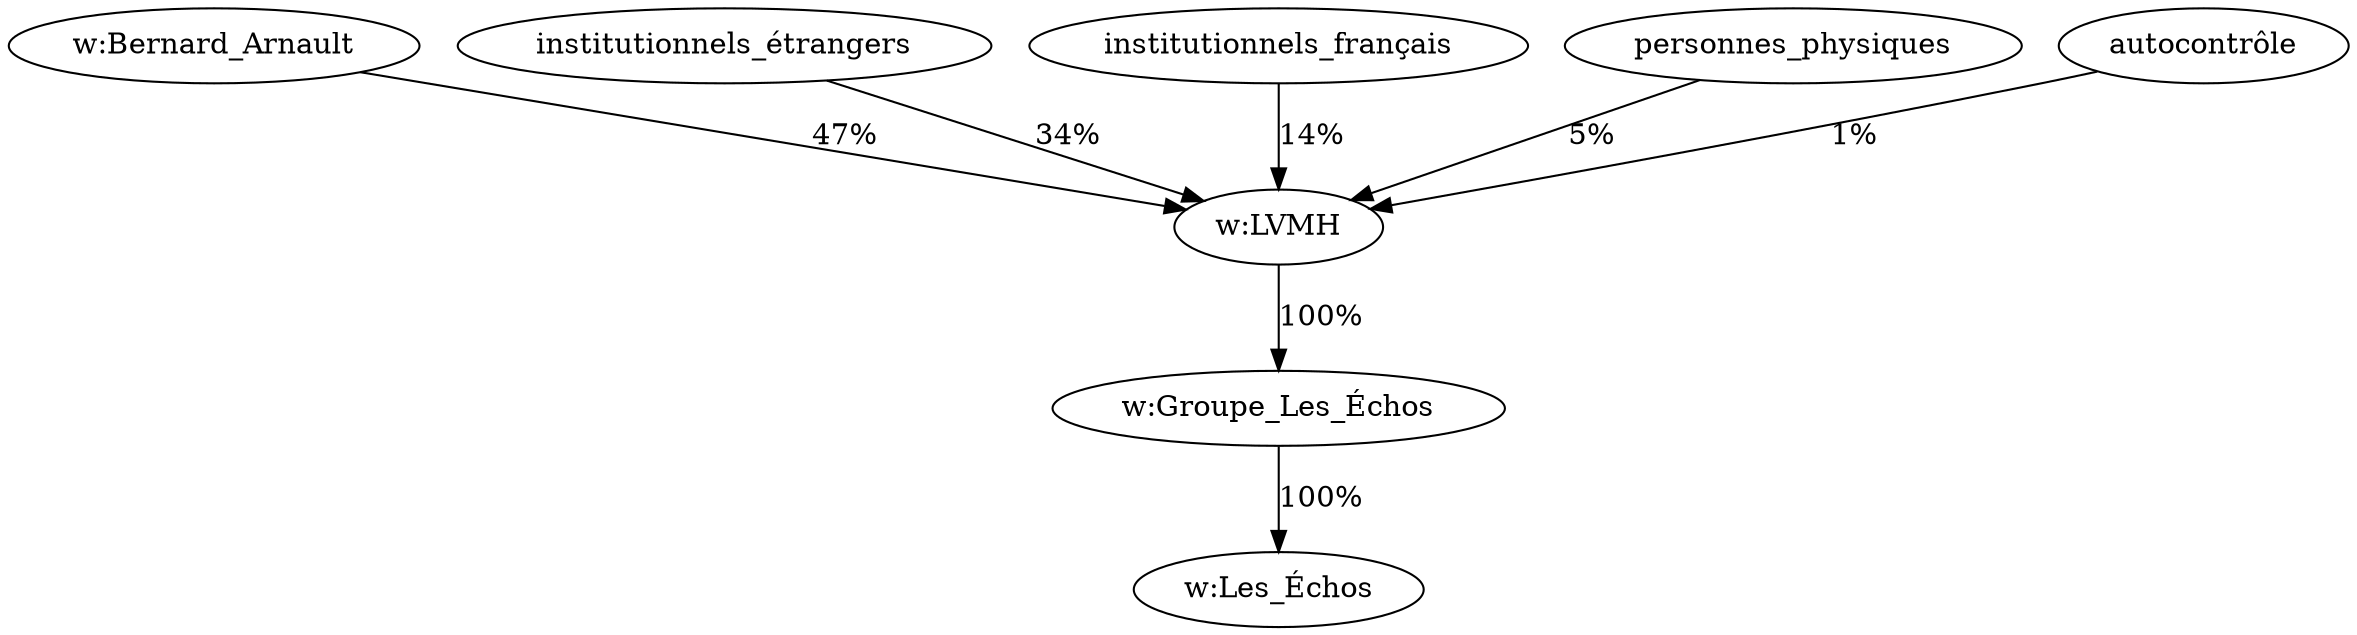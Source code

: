 digraph G {
  "w:Groupe_Les_Échos" -> "w:Les_Échos" [label="100%"];
  "w:LVMH" -> "w:Groupe_Les_Échos" [label="100%"];
  "w:Bernard_Arnault" -> "w:LVMH" [label="47%"];
  "institutionnels_étrangers" -> "w:LVMH" [label="34%"];
  "institutionnels_français" -> "w:LVMH" [label="14%"];
  "personnes_physiques" -> "w:LVMH" [label="5%"];
  "autocontrôle" -> "w:LVMH" [label="1%"];
}